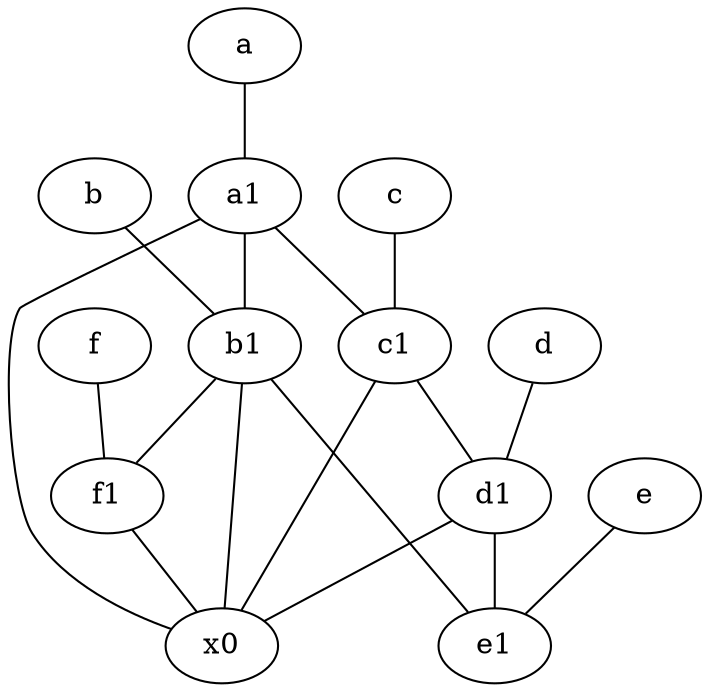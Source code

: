 graph {
	node [labelfontsize=50]
	c1 [labelfontsize=50 pos="4.5,3!"]
	a1 [labelfontsize=50 pos="8,3!"]
	f1 [labelfontsize=50 pos="3,8!"]
	d1 [labelfontsize=50 pos="3,5!"]
	d [labelfontsize=50 pos="2,5!"]
	c [labelfontsize=50 pos="4.5,2!"]
	f [labelfontsize=50 pos="3,9!"]
	e [labelfontsize=50 pos="7,9!"]
	a [labelfontsize=50 pos="8,2!"]
	b1 [labelfontsize=50 pos="9,4!"]
	b [labelfontsize=50 pos="10,4!"]
	x0 [labelfontsize=50]
	e1 [labelfontsize=50 pos="7,7!"]
	d -- d1
	e -- e1
	b1 -- e1
	a1 -- x0
	c1 -- d1
	a1 -- b1
	a -- a1
	b1 -- x0
	c -- c1
	a1 -- c1
	b -- b1
	f -- f1
	d1 -- e1
	c1 -- x0
	f1 -- x0
	b1 -- f1
	d1 -- x0
}
